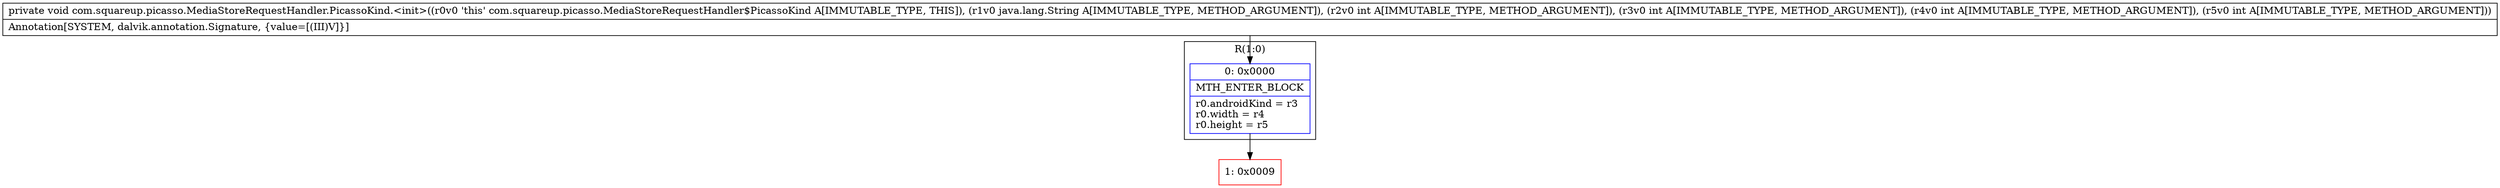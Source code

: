 digraph "CFG forcom.squareup.picasso.MediaStoreRequestHandler.PicassoKind.\<init\>(Ljava\/lang\/String;IIII)V" {
subgraph cluster_Region_987709226 {
label = "R(1:0)";
node [shape=record,color=blue];
Node_0 [shape=record,label="{0\:\ 0x0000|MTH_ENTER_BLOCK\l|r0.androidKind = r3\lr0.width = r4\lr0.height = r5\l}"];
}
Node_1 [shape=record,color=red,label="{1\:\ 0x0009}"];
MethodNode[shape=record,label="{private void com.squareup.picasso.MediaStoreRequestHandler.PicassoKind.\<init\>((r0v0 'this' com.squareup.picasso.MediaStoreRequestHandler$PicassoKind A[IMMUTABLE_TYPE, THIS]), (r1v0 java.lang.String A[IMMUTABLE_TYPE, METHOD_ARGUMENT]), (r2v0 int A[IMMUTABLE_TYPE, METHOD_ARGUMENT]), (r3v0 int A[IMMUTABLE_TYPE, METHOD_ARGUMENT]), (r4v0 int A[IMMUTABLE_TYPE, METHOD_ARGUMENT]), (r5v0 int A[IMMUTABLE_TYPE, METHOD_ARGUMENT]))  | Annotation[SYSTEM, dalvik.annotation.Signature, \{value=[(III)V]\}]\l}"];
MethodNode -> Node_0;
Node_0 -> Node_1;
}

